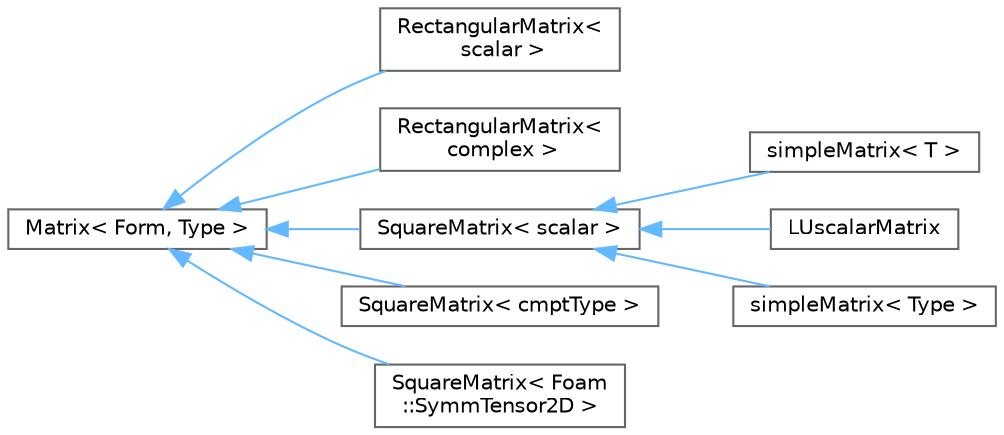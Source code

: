 digraph "Graphical Class Hierarchy"
{
 // LATEX_PDF_SIZE
  bgcolor="transparent";
  edge [fontname=Helvetica,fontsize=10,labelfontname=Helvetica,labelfontsize=10];
  node [fontname=Helvetica,fontsize=10,shape=box,height=0.2,width=0.4];
  rankdir="LR";
  Node0 [id="Node000000",label="Matrix\< Form, Type \>",height=0.2,width=0.4,color="grey40", fillcolor="white", style="filled",URL="$classFoam_1_1Matrix.html",tooltip="A templated (m x n) matrix of objects of <T>. The layout is (mRows x nCols) - row-major order:"];
  Node0 -> Node1 [id="edge5058_Node000000_Node000001",dir="back",color="steelblue1",style="solid",tooltip=" "];
  Node1 [id="Node000001",label="RectangularMatrix\<\l scalar \>",height=0.2,width=0.4,color="grey40", fillcolor="white", style="filled",URL="$classFoam_1_1RectangularMatrix.html",tooltip=" "];
  Node0 -> Node2 [id="edge5059_Node000000_Node000002",dir="back",color="steelblue1",style="solid",tooltip=" "];
  Node2 [id="Node000002",label="RectangularMatrix\<\l complex \>",height=0.2,width=0.4,color="grey40", fillcolor="white", style="filled",URL="$classFoam_1_1RectangularMatrix.html",tooltip=" "];
  Node0 -> Node3 [id="edge5060_Node000000_Node000003",dir="back",color="steelblue1",style="solid",tooltip=" "];
  Node3 [id="Node000003",label="SquareMatrix\< scalar \>",height=0.2,width=0.4,color="grey40", fillcolor="white", style="filled",URL="$classFoam_1_1SquareMatrix.html",tooltip=" "];
  Node3 -> Node4 [id="edge5061_Node000003_Node000004",dir="back",color="steelblue1",style="solid",tooltip=" "];
  Node4 [id="Node000004",label="simpleMatrix\< T \>",height=0.2,width=0.4,color="grey40", fillcolor="white", style="filled",URL="$classFoam_1_1simpleMatrix.html",tooltip=" "];
  Node3 -> Node5 [id="edge5062_Node000003_Node000005",dir="back",color="steelblue1",style="solid",tooltip=" "];
  Node5 [id="Node000005",label="LUscalarMatrix",height=0.2,width=0.4,color="grey40", fillcolor="white", style="filled",URL="$classFoam_1_1LUscalarMatrix.html",tooltip="Class to perform the LU decomposition on a symmetric matrix."];
  Node3 -> Node6 [id="edge5063_Node000003_Node000006",dir="back",color="steelblue1",style="solid",tooltip=" "];
  Node6 [id="Node000006",label="simpleMatrix\< Type \>",height=0.2,width=0.4,color="grey40", fillcolor="white", style="filled",URL="$classFoam_1_1simpleMatrix.html",tooltip="A simple square matrix solver with scalar coefficients."];
  Node0 -> Node7 [id="edge5064_Node000000_Node000007",dir="back",color="steelblue1",style="solid",tooltip=" "];
  Node7 [id="Node000007",label="SquareMatrix\< cmptType \>",height=0.2,width=0.4,color="grey40", fillcolor="white", style="filled",URL="$classFoam_1_1SquareMatrix.html",tooltip=" "];
  Node0 -> Node8 [id="edge5065_Node000000_Node000008",dir="back",color="steelblue1",style="solid",tooltip=" "];
  Node8 [id="Node000008",label="SquareMatrix\< Foam\l::SymmTensor2D \>",height=0.2,width=0.4,color="grey40", fillcolor="white", style="filled",URL="$classFoam_1_1SquareMatrix.html",tooltip=" "];
}
